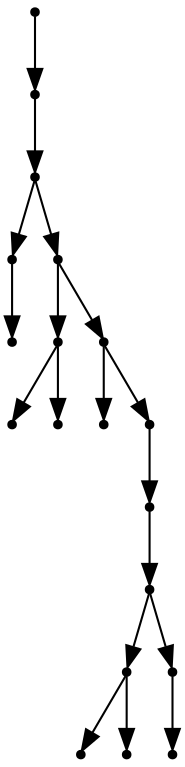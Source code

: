digraph {
  18 [shape=point];
  17 [shape=point];
  16 [shape=point];
  1 [shape=point];
  0 [shape=point];
  15 [shape=point];
  4 [shape=point];
  2 [shape=point];
  3 [shape=point];
  14 [shape=point];
  5 [shape=point];
  13 [shape=point];
  12 [shape=point];
  11 [shape=point];
  8 [shape=point];
  6 [shape=point];
  7 [shape=point];
  10 [shape=point];
  9 [shape=point];
18 -> 17;
17 -> 16;
16 -> 1;
1 -> 0;
16 -> 15;
15 -> 4;
4 -> 2;
4 -> 3;
15 -> 14;
14 -> 5;
14 -> 13;
13 -> 12;
12 -> 11;
11 -> 8;
8 -> 6;
8 -> 7;
11 -> 10;
10 -> 9;
}
